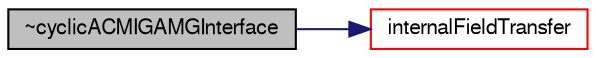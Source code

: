 digraph "~cyclicACMIGAMGInterface"
{
  bgcolor="transparent";
  edge [fontname="FreeSans",fontsize="10",labelfontname="FreeSans",labelfontsize="10"];
  node [fontname="FreeSans",fontsize="10",shape=record];
  rankdir="LR";
  Node13 [label="~cyclicACMIGAMGInterface",height=0.2,width=0.4,color="black", fillcolor="grey75", style="filled", fontcolor="black"];
  Node13 -> Node14 [color="midnightblue",fontsize="10",style="solid",fontname="FreeSans"];
  Node14 [label="internalFieldTransfer",height=0.2,width=0.4,color="red",URL="$a24902.html#ad05b703ae05eacb09fd29d99f8e0edca",tooltip="Transfer and return internal field adjacent to the interface. "];
}

